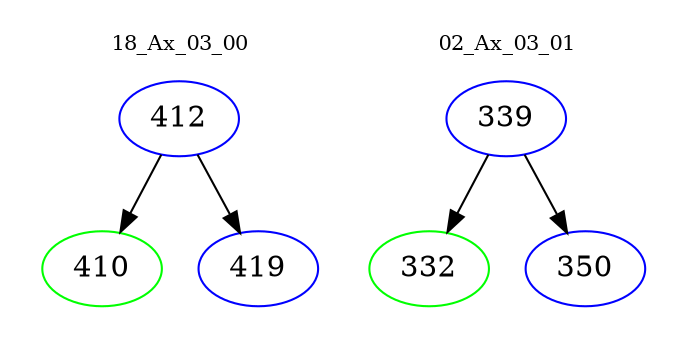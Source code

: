 digraph{
subgraph cluster_0 {
color = white
label = "18_Ax_03_00";
fontsize=10;
T0_412 [label="412", color="blue"]
T0_412 -> T0_410 [color="black"]
T0_410 [label="410", color="green"]
T0_412 -> T0_419 [color="black"]
T0_419 [label="419", color="blue"]
}
subgraph cluster_1 {
color = white
label = "02_Ax_03_01";
fontsize=10;
T1_339 [label="339", color="blue"]
T1_339 -> T1_332 [color="black"]
T1_332 [label="332", color="green"]
T1_339 -> T1_350 [color="black"]
T1_350 [label="350", color="blue"]
}
}
